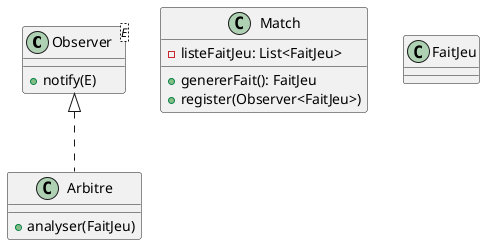 @startuml Observer

class Observer<E> {
    + notify(E)
}

class Match {
    - listeFaitJeu: List<FaitJeu>
    + genererFait(): FaitJeu
    + register(Observer<FaitJeu>)
}

class FaitJeu

class Arbitre {
    + analyser(FaitJeu)
}

Arbitre .up.|> Observer

@enduml